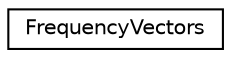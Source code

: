 digraph "Graphical Class Hierarchy"
{
 // LATEX_PDF_SIZE
  edge [fontname="Helvetica",fontsize="10",labelfontname="Helvetica",labelfontsize="10"];
  node [fontname="Helvetica",fontsize="10",shape=record];
  rankdir="LR";
  Node0 [label="FrequencyVectors",height=0.2,width=0.4,color="black", fillcolor="white", style="filled",URL="$classFrequencyVectors.html",tooltip=" "];
}
